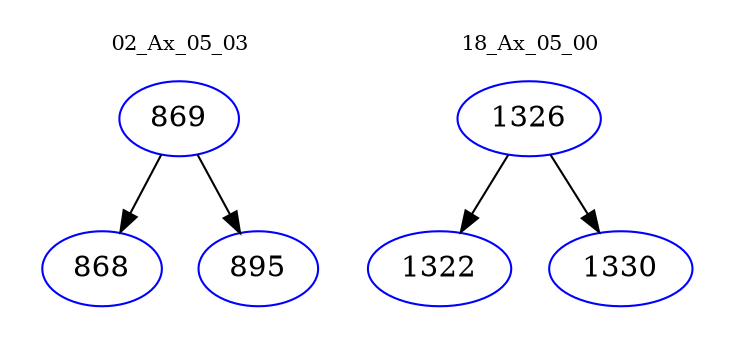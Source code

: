 digraph{
subgraph cluster_0 {
color = white
label = "02_Ax_05_03";
fontsize=10;
T0_869 [label="869", color="blue"]
T0_869 -> T0_868 [color="black"]
T0_868 [label="868", color="blue"]
T0_869 -> T0_895 [color="black"]
T0_895 [label="895", color="blue"]
}
subgraph cluster_1 {
color = white
label = "18_Ax_05_00";
fontsize=10;
T1_1326 [label="1326", color="blue"]
T1_1326 -> T1_1322 [color="black"]
T1_1322 [label="1322", color="blue"]
T1_1326 -> T1_1330 [color="black"]
T1_1330 [label="1330", color="blue"]
}
}
